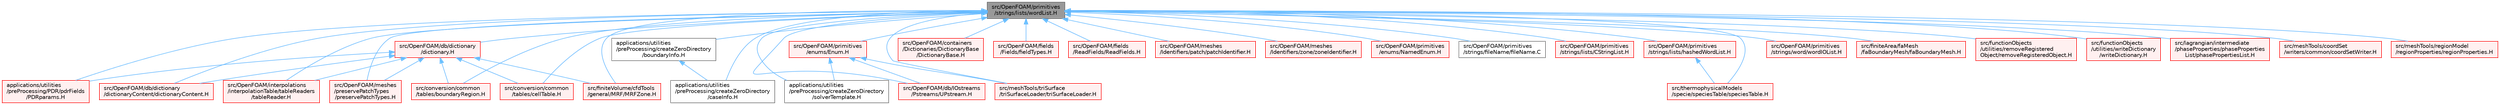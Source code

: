 digraph "src/OpenFOAM/primitives/strings/lists/wordList.H"
{
 // LATEX_PDF_SIZE
  bgcolor="transparent";
  edge [fontname=Helvetica,fontsize=10,labelfontname=Helvetica,labelfontsize=10];
  node [fontname=Helvetica,fontsize=10,shape=box,height=0.2,width=0.4];
  Node1 [id="Node000001",label="src/OpenFOAM/primitives\l/strings/lists/wordList.H",height=0.2,width=0.4,color="gray40", fillcolor="grey60", style="filled", fontcolor="black",tooltip=" "];
  Node1 -> Node2 [id="edge1_Node000001_Node000002",dir="back",color="steelblue1",style="solid",tooltip=" "];
  Node2 [id="Node000002",label="applications/utilities\l/preProcessing/PDR/pdrFields\l/PDRparams.H",height=0.2,width=0.4,color="red", fillcolor="#FFF0F0", style="filled",URL="$PDRparams_8H.html",tooltip=" "];
  Node1 -> Node4 [id="edge2_Node000001_Node000004",dir="back",color="steelblue1",style="solid",tooltip=" "];
  Node4 [id="Node000004",label="applications/utilities\l/preProcessing/createZeroDirectory\l/boundaryInfo.H",height=0.2,width=0.4,color="grey40", fillcolor="white", style="filled",URL="$boundaryInfo_8H.html",tooltip=" "];
  Node4 -> Node5 [id="edge3_Node000004_Node000005",dir="back",color="steelblue1",style="solid",tooltip=" "];
  Node5 [id="Node000005",label="applications/utilities\l/preProcessing/createZeroDirectory\l/caseInfo.H",height=0.2,width=0.4,color="grey40", fillcolor="white", style="filled",URL="$caseInfo_8H.html",tooltip=" "];
  Node1 -> Node5 [id="edge4_Node000001_Node000005",dir="back",color="steelblue1",style="solid",tooltip=" "];
  Node1 -> Node6 [id="edge5_Node000001_Node000006",dir="back",color="steelblue1",style="solid",tooltip=" "];
  Node6 [id="Node000006",label="applications/utilities\l/preProcessing/createZeroDirectory\l/solverTemplate.H",height=0.2,width=0.4,color="grey40", fillcolor="white", style="filled",URL="$solverTemplate_8H.html",tooltip=" "];
  Node1 -> Node7 [id="edge6_Node000001_Node000007",dir="back",color="steelblue1",style="solid",tooltip=" "];
  Node7 [id="Node000007",label="src/OpenFOAM/containers\l/Dictionaries/DictionaryBase\l/DictionaryBase.H",height=0.2,width=0.4,color="red", fillcolor="#FFF0F0", style="filled",URL="$DictionaryBase_8H.html",tooltip=" "];
  Node1 -> Node92 [id="edge7_Node000001_Node000092",dir="back",color="steelblue1",style="solid",tooltip=" "];
  Node92 [id="Node000092",label="src/OpenFOAM/db/IOstreams\l/Pstreams/UPstream.H",height=0.2,width=0.4,color="red", fillcolor="#FFF0F0", style="filled",URL="$UPstream_8H.html",tooltip=" "];
  Node1 -> Node6895 [id="edge8_Node000001_Node006895",dir="back",color="steelblue1",style="solid",tooltip=" "];
  Node6895 [id="Node006895",label="src/OpenFOAM/db/dictionary\l/dictionary.H",height=0.2,width=0.4,color="red", fillcolor="#FFF0F0", style="filled",URL="$dictionary_8H.html",tooltip=" "];
  Node6895 -> Node2 [id="edge9_Node006895_Node000002",dir="back",color="steelblue1",style="solid",tooltip=" "];
  Node6895 -> Node7171 [id="edge10_Node006895_Node007171",dir="back",color="steelblue1",style="solid",tooltip=" "];
  Node7171 [id="Node007171",label="src/OpenFOAM/db/dictionary\l/dictionaryContent/dictionaryContent.H",height=0.2,width=0.4,color="red", fillcolor="#FFF0F0", style="filled",URL="$dictionaryContent_8H.html",tooltip=" "];
  Node6895 -> Node7223 [id="edge11_Node006895_Node007223",dir="back",color="steelblue1",style="solid",tooltip=" "];
  Node7223 [id="Node007223",label="src/OpenFOAM/interpolations\l/interpolationTable/tableReaders\l/tableReader.H",height=0.2,width=0.4,color="red", fillcolor="#FFF0F0", style="filled",URL="$tableReader_8H.html",tooltip=" "];
  Node6895 -> Node7239 [id="edge12_Node006895_Node007239",dir="back",color="steelblue1",style="solid",tooltip=" "];
  Node7239 [id="Node007239",label="src/OpenFOAM/meshes\l/preservePatchTypes\l/preservePatchTypes.H",height=0.2,width=0.4,color="red", fillcolor="#FFF0F0", style="filled",URL="$preservePatchTypes_8H.html",tooltip="preservePatchTypes"];
  Node6895 -> Node4269 [id="edge13_Node006895_Node004269",dir="back",color="steelblue1",style="solid",tooltip=" "];
  Node4269 [id="Node004269",label="src/conversion/common\l/tables/boundaryRegion.H",height=0.2,width=0.4,color="red", fillcolor="#FFF0F0", style="filled",URL="$boundaryRegion_8H.html",tooltip=" "];
  Node6895 -> Node4276 [id="edge14_Node006895_Node004276",dir="back",color="steelblue1",style="solid",tooltip=" "];
  Node4276 [id="Node004276",label="src/conversion/common\l/tables/cellTable.H",height=0.2,width=0.4,color="red", fillcolor="#FFF0F0", style="filled",URL="$cellTable_8H.html",tooltip=" "];
  Node6895 -> Node926 [id="edge15_Node006895_Node000926",dir="back",color="steelblue1",style="solid",tooltip=" "];
  Node926 [id="Node000926",label="src/finiteVolume/cfdTools\l/general/MRF/MRFZone.H",height=0.2,width=0.4,color="red", fillcolor="#FFF0F0", style="filled",URL="$MRFZone_8H.html",tooltip=" "];
  Node1 -> Node7171 [id="edge16_Node000001_Node007171",dir="back",color="steelblue1",style="solid",tooltip=" "];
  Node1 -> Node7567 [id="edge17_Node000001_Node007567",dir="back",color="steelblue1",style="solid",tooltip=" "];
  Node7567 [id="Node007567",label="src/OpenFOAM/fields\l/Fields/fieldTypes.H",height=0.2,width=0.4,color="red", fillcolor="#FFF0F0", style="filled",URL="$fieldTypes_8H.html",tooltip=" "];
  Node1 -> Node2734 [id="edge18_Node000001_Node002734",dir="back",color="steelblue1",style="solid",tooltip=" "];
  Node2734 [id="Node002734",label="src/OpenFOAM/fields\l/ReadFields/ReadFields.H",height=0.2,width=0.4,color="red", fillcolor="#FFF0F0", style="filled",URL="$ReadFields_8H.html",tooltip="Field reading functions for post-processing utilities."];
  Node1 -> Node7223 [id="edge19_Node000001_Node007223",dir="back",color="steelblue1",style="solid",tooltip=" "];
  Node1 -> Node7768 [id="edge20_Node000001_Node007768",dir="back",color="steelblue1",style="solid",tooltip=" "];
  Node7768 [id="Node007768",label="src/OpenFOAM/meshes\l/Identifiers/patch/patchIdentifier.H",height=0.2,width=0.4,color="red", fillcolor="#FFF0F0", style="filled",URL="$patchIdentifier_8H.html",tooltip=" "];
  Node1 -> Node7770 [id="edge21_Node000001_Node007770",dir="back",color="steelblue1",style="solid",tooltip=" "];
  Node7770 [id="Node007770",label="src/OpenFOAM/meshes\l/Identifiers/zone/zoneIdentifier.H",height=0.2,width=0.4,color="red", fillcolor="#FFF0F0", style="filled",URL="$zoneIdentifier_8H.html",tooltip=" "];
  Node1 -> Node7239 [id="edge22_Node000001_Node007239",dir="back",color="steelblue1",style="solid",tooltip=" "];
  Node1 -> Node7771 [id="edge23_Node000001_Node007771",dir="back",color="steelblue1",style="solid",tooltip=" "];
  Node7771 [id="Node007771",label="src/OpenFOAM/primitives\l/enums/Enum.H",height=0.2,width=0.4,color="red", fillcolor="#FFF0F0", style="filled",URL="$Enum_8H.html",tooltip=" "];
  Node7771 -> Node6 [id="edge24_Node007771_Node000006",dir="back",color="steelblue1",style="solid",tooltip=" "];
  Node7771 -> Node92 [id="edge25_Node007771_Node000092",dir="back",color="steelblue1",style="solid",tooltip=" "];
  Node7771 -> Node3902 [id="edge26_Node007771_Node003902",dir="back",color="steelblue1",style="solid",tooltip=" "];
  Node3902 [id="Node003902",label="src/meshTools/triSurface\l/triSurfaceLoader/triSurfaceLoader.H",height=0.2,width=0.4,color="red", fillcolor="#FFF0F0", style="filled",URL="$triSurfaceLoader_8H.html",tooltip=" "];
  Node1 -> Node7891 [id="edge27_Node000001_Node007891",dir="back",color="steelblue1",style="solid",tooltip=" "];
  Node7891 [id="Node007891",label="src/OpenFOAM/primitives\l/enums/NamedEnum.H",height=0.2,width=0.4,color="red", fillcolor="#FFF0F0", style="filled",URL="$NamedEnum_8H.html",tooltip=" "];
  Node1 -> Node6876 [id="edge28_Node000001_Node006876",dir="back",color="steelblue1",style="solid",tooltip=" "];
  Node6876 [id="Node006876",label="src/OpenFOAM/primitives\l/strings/fileName/fileName.C",height=0.2,width=0.4,color="grey40", fillcolor="white", style="filled",URL="$fileName_8C.html",tooltip=" "];
  Node1 -> Node7892 [id="edge29_Node000001_Node007892",dir="back",color="steelblue1",style="solid",tooltip=" "];
  Node7892 [id="Node007892",label="src/OpenFOAM/primitives\l/strings/lists/CStringList.H",height=0.2,width=0.4,color="red", fillcolor="#FFF0F0", style="filled",URL="$CStringList_8H.html",tooltip=" "];
  Node1 -> Node7894 [id="edge30_Node000001_Node007894",dir="back",color="steelblue1",style="solid",tooltip=" "];
  Node7894 [id="Node007894",label="src/OpenFOAM/primitives\l/strings/lists/hashedWordList.H",height=0.2,width=0.4,color="red", fillcolor="#FFF0F0", style="filled",URL="$hashedWordList_8H.html",tooltip=" "];
  Node7894 -> Node7896 [id="edge31_Node007894_Node007896",dir="back",color="steelblue1",style="solid",tooltip=" "];
  Node7896 [id="Node007896",label="src/thermophysicalModels\l/specie/speciesTable/speciesTable.H",height=0.2,width=0.4,color="red", fillcolor="#FFF0F0", style="filled",URL="$speciesTable_8H.html",tooltip=" "];
  Node1 -> Node7805 [id="edge32_Node000001_Node007805",dir="back",color="steelblue1",style="solid",tooltip=" "];
  Node7805 [id="Node007805",label="src/OpenFOAM/primitives\l/strings/word/wordIOList.H",height=0.2,width=0.4,color="red", fillcolor="#FFF0F0", style="filled",URL="$wordIOList_8H.html",tooltip=" "];
  Node1 -> Node4269 [id="edge33_Node000001_Node004269",dir="back",color="steelblue1",style="solid",tooltip=" "];
  Node1 -> Node4276 [id="edge34_Node000001_Node004276",dir="back",color="steelblue1",style="solid",tooltip=" "];
  Node1 -> Node3497 [id="edge35_Node000001_Node003497",dir="back",color="steelblue1",style="solid",tooltip=" "];
  Node3497 [id="Node003497",label="src/finiteArea/faMesh\l/faBoundaryMesh/faBoundaryMesh.H",height=0.2,width=0.4,color="red", fillcolor="#FFF0F0", style="filled",URL="$faBoundaryMesh_8H.html",tooltip=" "];
  Node1 -> Node926 [id="edge36_Node000001_Node000926",dir="back",color="steelblue1",style="solid",tooltip=" "];
  Node1 -> Node6158 [id="edge37_Node000001_Node006158",dir="back",color="steelblue1",style="solid",tooltip=" "];
  Node6158 [id="Node006158",label="src/functionObjects\l/utilities/removeRegistered\lObject/removeRegisteredObject.H",height=0.2,width=0.4,color="red", fillcolor="#FFF0F0", style="filled",URL="$removeRegisteredObject_8H.html",tooltip=" "];
  Node1 -> Node6159 [id="edge38_Node000001_Node006159",dir="back",color="steelblue1",style="solid",tooltip=" "];
  Node6159 [id="Node006159",label="src/functionObjects\l/utilities/writeDictionary\l/writeDictionary.H",height=0.2,width=0.4,color="red", fillcolor="#FFF0F0", style="filled",URL="$writeDictionary_8H.html",tooltip=" "];
  Node1 -> Node2192 [id="edge39_Node000001_Node002192",dir="back",color="steelblue1",style="solid",tooltip=" "];
  Node2192 [id="Node002192",label="src/lagrangian/intermediate\l/phaseProperties/phaseProperties\lList/phasePropertiesList.H",height=0.2,width=0.4,color="red", fillcolor="#FFF0F0", style="filled",URL="$phasePropertiesList_8H.html",tooltip=" "];
  Node1 -> Node5877 [id="edge40_Node000001_Node005877",dir="back",color="steelblue1",style="solid",tooltip=" "];
  Node5877 [id="Node005877",label="src/meshTools/coordSet\l/writers/common/coordSetWriter.H",height=0.2,width=0.4,color="red", fillcolor="#FFF0F0", style="filled",URL="$coordSetWriter_8H.html",tooltip=" "];
  Node1 -> Node7831 [id="edge41_Node000001_Node007831",dir="back",color="steelblue1",style="solid",tooltip=" "];
  Node7831 [id="Node007831",label="src/meshTools/regionModel\l/regionProperties/regionProperties.H",height=0.2,width=0.4,color="red", fillcolor="#FFF0F0", style="filled",URL="$regionProperties_8H.html",tooltip=" "];
  Node1 -> Node3902 [id="edge42_Node000001_Node003902",dir="back",color="steelblue1",style="solid",tooltip=" "];
  Node1 -> Node7896 [id="edge43_Node000001_Node007896",dir="back",color="steelblue1",style="solid",tooltip=" "];
}
